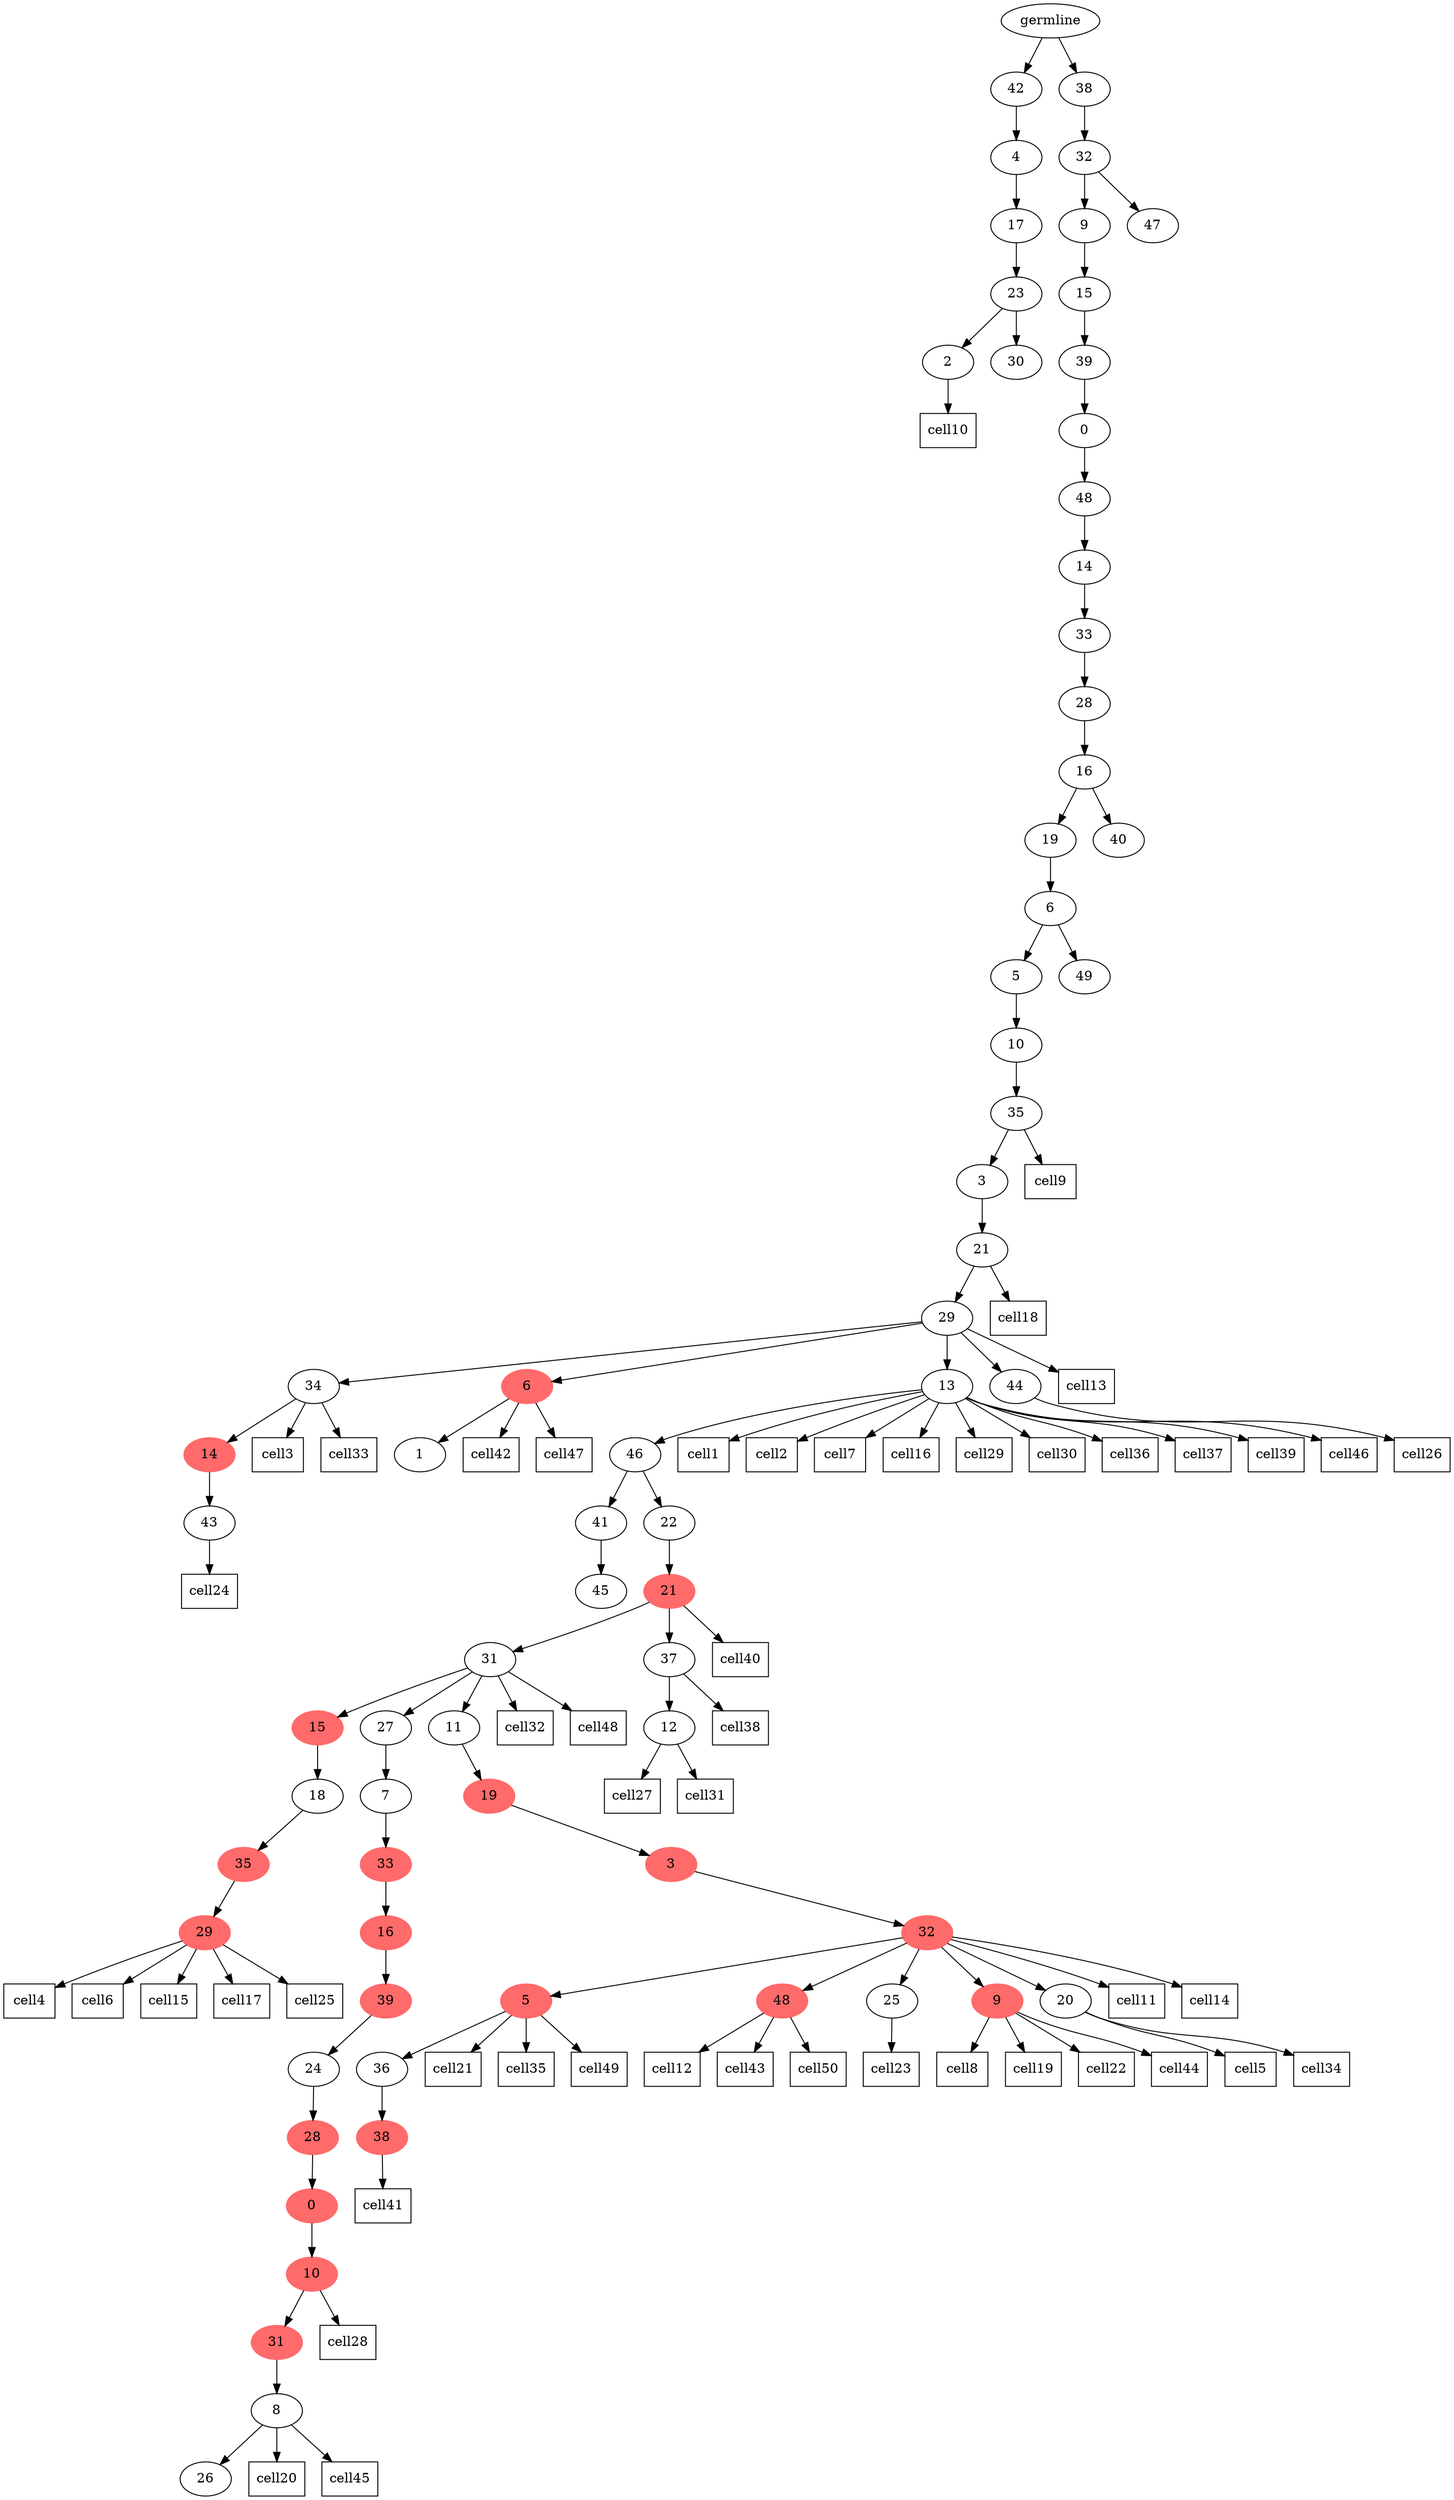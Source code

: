 digraph g {
	"68" -> "69";
	"69" [label="2"];
	"68" -> "70";
	"70" [label="30"];
	"67" -> "68";
	"68" [label="23"];
	"66" -> "67";
	"67" [label="17"];
	"65" -> "66";
	"66" [label="4"];
	"60" -> "61";
	"61" [label="43"];
	"59" -> "60";
	"60" [color=indianred1, style=filled, label="14"];
	"56" -> "57";
	"57" [label="1"];
	"54" -> "55";
	"55" [label="45"];
	"52" -> "53";
	"53" [color=indianred1, style=filled, label="29"];
	"51" -> "52";
	"52" [color=indianred1, style=filled, label="35"];
	"50" -> "51";
	"51" [label="18"];
	"48" -> "49";
	"49" [label="26"];
	"47" -> "48";
	"48" [label="8"];
	"46" -> "47";
	"47" [color=indianred1, style=filled, label="31"];
	"45" -> "46";
	"46" [color=indianred1, style=filled, label="10"];
	"44" -> "45";
	"45" [color=indianred1, style=filled, label="0"];
	"43" -> "44";
	"44" [color=indianred1, style=filled, label="28"];
	"42" -> "43";
	"43" [label="24"];
	"41" -> "42";
	"42" [color=indianred1, style=filled, label="39"];
	"40" -> "41";
	"41" [color=indianred1, style=filled, label="16"];
	"39" -> "40";
	"40" [color=indianred1, style=filled, label="33"];
	"38" -> "39";
	"39" [label="7"];
	"34" -> "35";
	"35" [color=indianred1, style=filled, label="38"];
	"33" -> "34";
	"34" [label="36"];
	"30" -> "31";
	"31" [color=indianred1, style=filled, label="48"];
	"30" -> "32";
	"32" [label="25"];
	"30" -> "33";
	"33" [color=indianred1, style=filled, label="5"];
	"30" -> "36";
	"36" [color=indianred1, style=filled, label="9"];
	"30" -> "37";
	"37" [label="20"];
	"29" -> "30";
	"30" [color=indianred1, style=filled, label="32"];
	"28" -> "29";
	"29" [color=indianred1, style=filled, label="3"];
	"27" -> "28";
	"28" [color=indianred1, style=filled, label="19"];
	"26" -> "27";
	"27" [label="11"];
	"26" -> "38";
	"38" [label="27"];
	"26" -> "50";
	"50" [color=indianred1, style=filled, label="15"];
	"24" -> "25";
	"25" [label="12"];
	"23" -> "24";
	"24" [label="37"];
	"23" -> "26";
	"26" [label="31"];
	"22" -> "23";
	"23" [color=indianred1, style=filled, label="21"];
	"21" -> "22";
	"22" [label="22"];
	"21" -> "54";
	"54" [label="41"];
	"20" -> "21";
	"21" [label="46"];
	"19" -> "20";
	"20" [label="13"];
	"19" -> "56";
	"56" [color=indianred1, style=filled, label="6"];
	"19" -> "58";
	"58" [label="44"];
	"19" -> "59";
	"59" [label="34"];
	"18" -> "19";
	"19" [label="29"];
	"17" -> "18";
	"18" [label="21"];
	"16" -> "17";
	"17" [label="3"];
	"15" -> "16";
	"16" [label="35"];
	"14" -> "15";
	"15" [label="10"];
	"13" -> "14";
	"14" [label="5"];
	"13" -> "62";
	"62" [label="49"];
	"12" -> "13";
	"13" [label="6"];
	"11" -> "12";
	"12" [label="19"];
	"11" -> "63";
	"63" [label="40"];
	"10" -> "11";
	"11" [label="16"];
	"9" -> "10";
	"10" [label="28"];
	"8" -> "9";
	"9" [label="33"];
	"7" -> "8";
	"8" [label="14"];
	"6" -> "7";
	"7" [label="48"];
	"5" -> "6";
	"6" [label="0"];
	"4" -> "5";
	"5" [label="39"];
	"3" -> "4";
	"4" [label="15"];
	"2" -> "3";
	"3" [label="9"];
	"2" -> "64";
	"64" [label="47"];
	"1" -> "2";
	"2" [label="32"];
	"0" -> "1";
	"1" [label="38"];
	"0" -> "65";
	"65" [label="42"];
	"0" [label="germline"];
	"20" -> cell1;
	cell1 [shape=box]
	"20" -> cell2;
	cell2 [shape=box]
	"59" -> cell3;
	cell3 [shape=box]
	"53" -> cell4;
	cell4 [shape=box]
	"37" -> cell5;
	cell5 [shape=box]
	"53" -> cell6;
	cell6 [shape=box]
	"20" -> cell7;
	cell7 [shape=box]
	"36" -> cell8;
	cell8 [shape=box]
	"16" -> cell9;
	cell9 [shape=box]
	"69" -> cell10;
	cell10 [shape=box]
	"30" -> cell11;
	cell11 [shape=box]
	"31" -> cell12;
	cell12 [shape=box]
	"19" -> cell13;
	cell13 [shape=box]
	"30" -> cell14;
	cell14 [shape=box]
	"53" -> cell15;
	cell15 [shape=box]
	"20" -> cell16;
	cell16 [shape=box]
	"53" -> cell17;
	cell17 [shape=box]
	"18" -> cell18;
	cell18 [shape=box]
	"36" -> cell19;
	cell19 [shape=box]
	"48" -> cell20;
	cell20 [shape=box]
	"33" -> cell21;
	cell21 [shape=box]
	"36" -> cell22;
	cell22 [shape=box]
	"32" -> cell23;
	cell23 [shape=box]
	"61" -> cell24;
	cell24 [shape=box]
	"53" -> cell25;
	cell25 [shape=box]
	"58" -> cell26;
	cell26 [shape=box]
	"25" -> cell27;
	cell27 [shape=box]
	"46" -> cell28;
	cell28 [shape=box]
	"20" -> cell29;
	cell29 [shape=box]
	"20" -> cell30;
	cell30 [shape=box]
	"25" -> cell31;
	cell31 [shape=box]
	"26" -> cell32;
	cell32 [shape=box]
	"59" -> cell33;
	cell33 [shape=box]
	"37" -> cell34;
	cell34 [shape=box]
	"33" -> cell35;
	cell35 [shape=box]
	"20" -> cell36;
	cell36 [shape=box]
	"20" -> cell37;
	cell37 [shape=box]
	"24" -> cell38;
	cell38 [shape=box]
	"20" -> cell39;
	cell39 [shape=box]
	"23" -> cell40;
	cell40 [shape=box]
	"35" -> cell41;
	cell41 [shape=box]
	"56" -> cell42;
	cell42 [shape=box]
	"31" -> cell43;
	cell43 [shape=box]
	"36" -> cell44;
	cell44 [shape=box]
	"48" -> cell45;
	cell45 [shape=box]
	"20" -> cell46;
	cell46 [shape=box]
	"56" -> cell47;
	cell47 [shape=box]
	"26" -> cell48;
	cell48 [shape=box]
	"33" -> cell49;
	cell49 [shape=box]
	"31" -> cell50;
	cell50 [shape=box]
}
